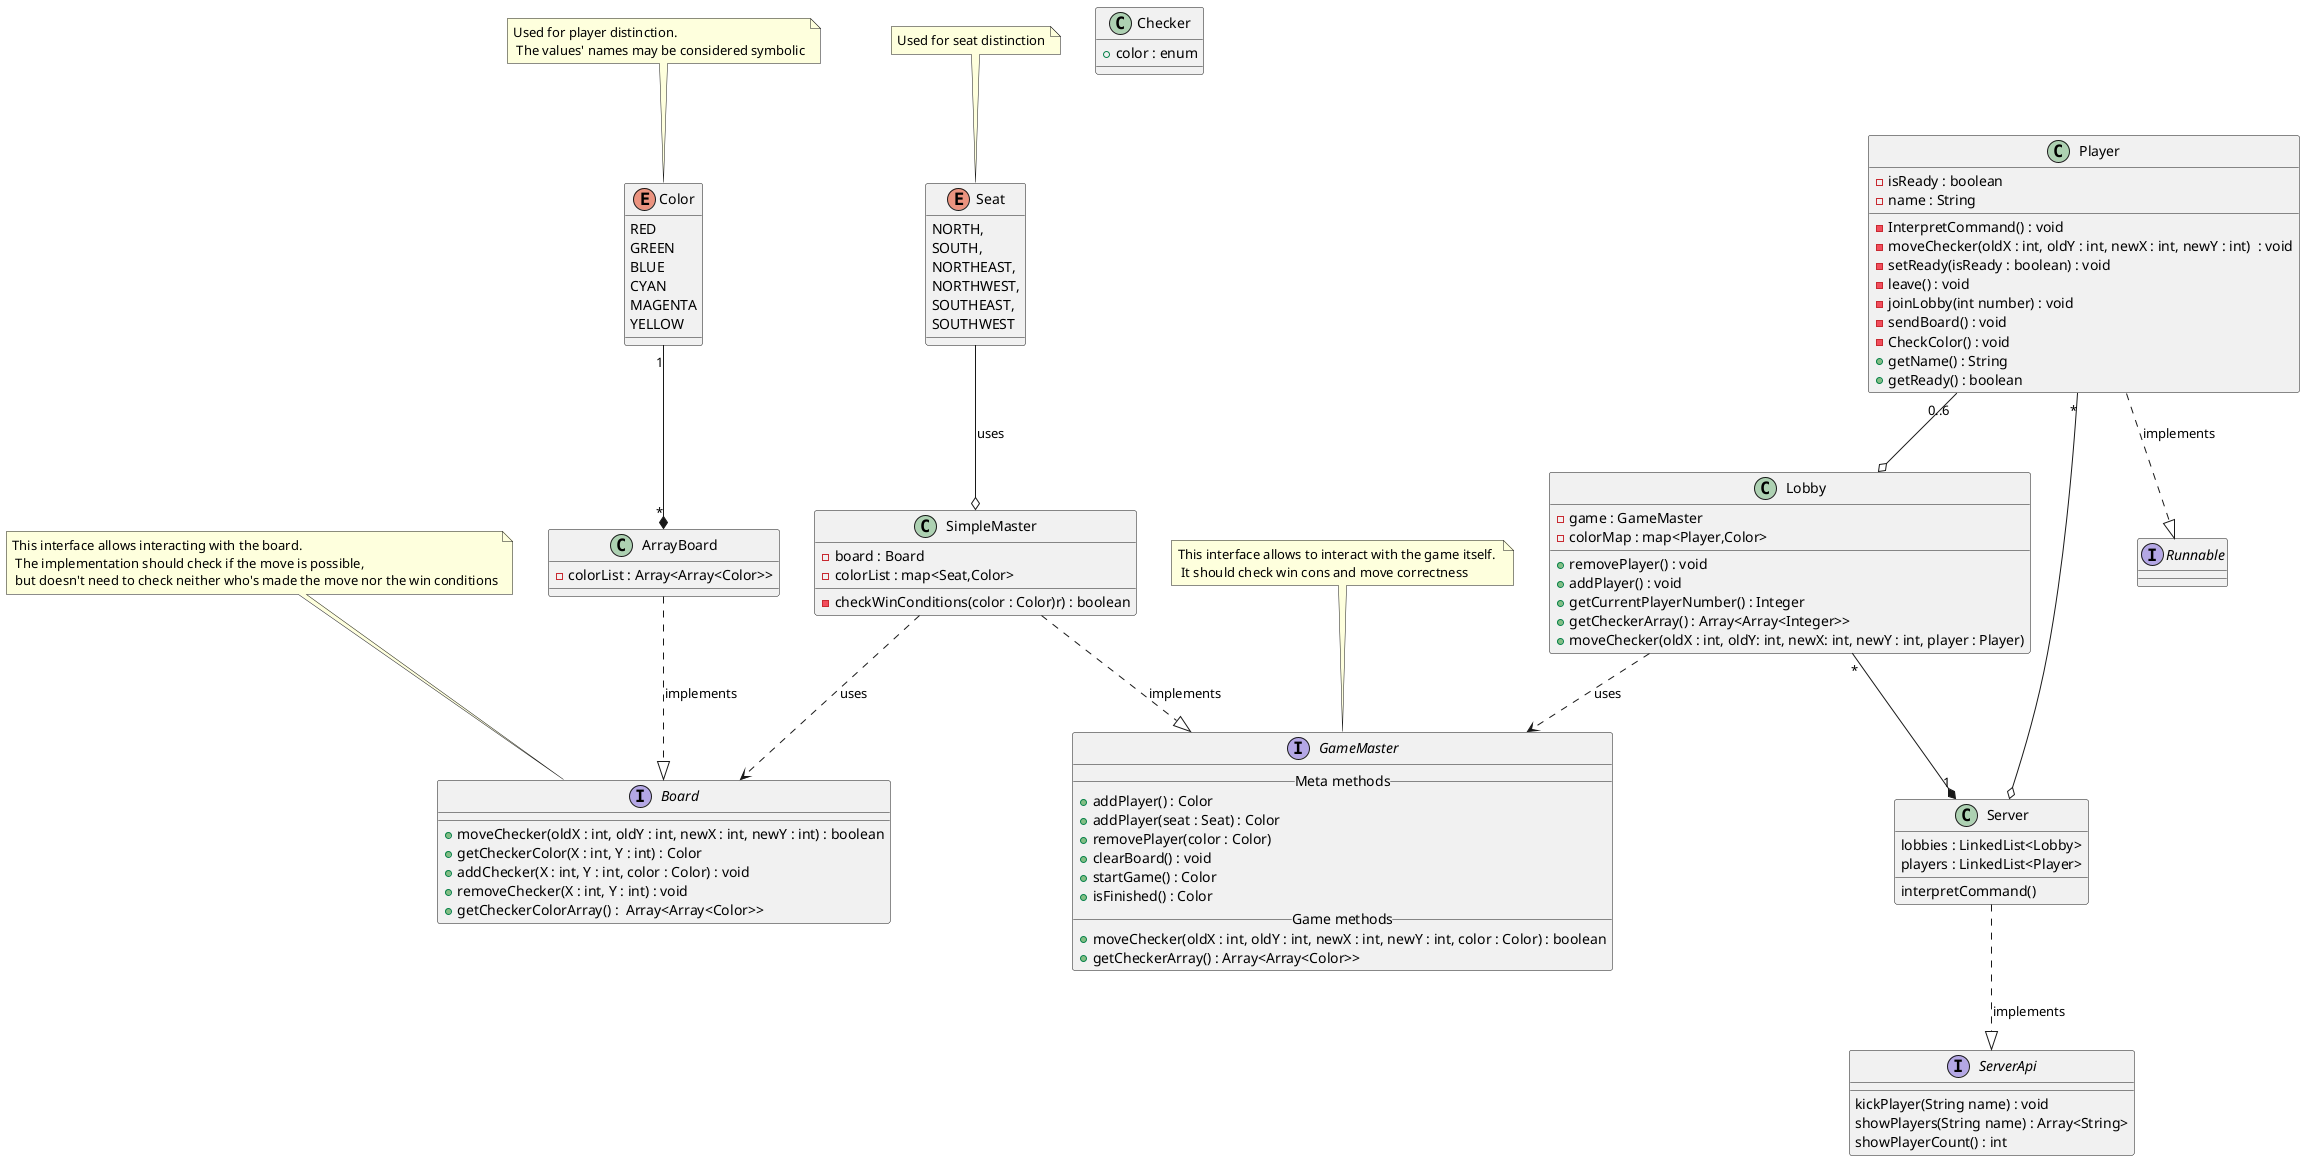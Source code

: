 @startuml
'https://plantuml.com/class-diagram

note "This interface allows interacting with the board. \n The implementation should check if the move is possible, \n but doesn't need to check neither who's made the move nor the win conditions" as BoardNote
note "This interface allows to interact with the game itself. \n It should check win cons and move correctness" as GMnote
note "Used for player distinction. \n The values' names may be considered symbolic" as ClNote
note "Used for seat distinction" as Snote

GMnote .. GameMaster
BoardNote .. Board
ClNote .. Color
Snote .. Seat

interface ServerApi
interface Board
interface Runnable
class Checker
class Server
class ArrayBoard
class SimpleMaster
class GameMaster
class Lobby
enum Color
enum Seat

Server ..|> ServerApi : implements
Color "1" --* "*" ArrayBoard
ArrayBoard ..|> Board : implements
Lobby ..> GameMaster : uses
SimpleMaster ..|> GameMaster : implements
SimpleMaster ..> Board : uses
Seat --o SimpleMaster : uses
Lobby "*" --* "1" Server
Player "0..6" --o Lobby
Player "*" --o Server
Player ..|> Runnable : implements

class Checker{
   + color : enum
}

class Player{
    -isReady : boolean
    -name : String
    -InterpretCommand() : void
    -moveChecker(oldX : int, oldY : int, newX : int, newY : int)  : void
    -setReady(isReady : boolean) : void
    -leave() : void
    -joinLobby(int number) : void
    -sendBoard() : void
    -CheckColor() : void
    +getName() : String
    +getReady() : boolean
}
class ArrayBoard{
    -colorList : Array<Array<Color>>
}

interface Board{
    +moveChecker(oldX : int, oldY : int, newX : int, newY : int) : boolean
    +getCheckerColor(X : int, Y : int) : Color
    +addChecker(X : int, Y : int, color : Color) : void
    +removeChecker(X : int, Y : int) : void
    +getCheckerColorArray() :  Array<Array<Color>>
}

interface GameMaster{
    __Meta methods__
   + addPlayer() : Color
   + addPlayer(seat : Seat) : Color
   + removePlayer(color : Color)
   + clearBoard() : void
   + startGame() : Color
   + isFinished() : Color
   __Game methods__
   + moveChecker(oldX : int, oldY : int, newX : int, newY : int, color : Color) : boolean
   + getCheckerArray() : Array<Array<Color>>
}
'For further consideration
interface ServerApi{
    kickPlayer(String name) : void
    showPlayers(String name) : Array<String>
    showPlayerCount() : int
}
class SimpleMaster{
    -board : Board
    -colorList : map<Seat,Color>
    -checkWinConditions(color : Color)r) : boolean
}
class Lobby{
    -game : GameMaster
    -colorMap : map<Player,Color>
    +removePlayer() : void
    +addPlayer() : void
    +getCurrentPlayerNumber() : Integer
    +getCheckerArray() : Array<Array<Integer>>
    +moveChecker(oldX : int, oldY: int, newX: int, newY : int, player : Player)
}
class Server{
    lobbies : LinkedList<Lobby>
    players : LinkedList<Player>
    interpretCommand()
}
enum Color{
    RED
    GREEN
    BLUE
    CYAN
    MAGENTA
    YELLOW
}
enum Seat{
    NORTH,
    SOUTH,
    NORTHEAST,
    NORTHWEST,
    SOUTHEAST,
    SOUTHWEST
}

@enduml
